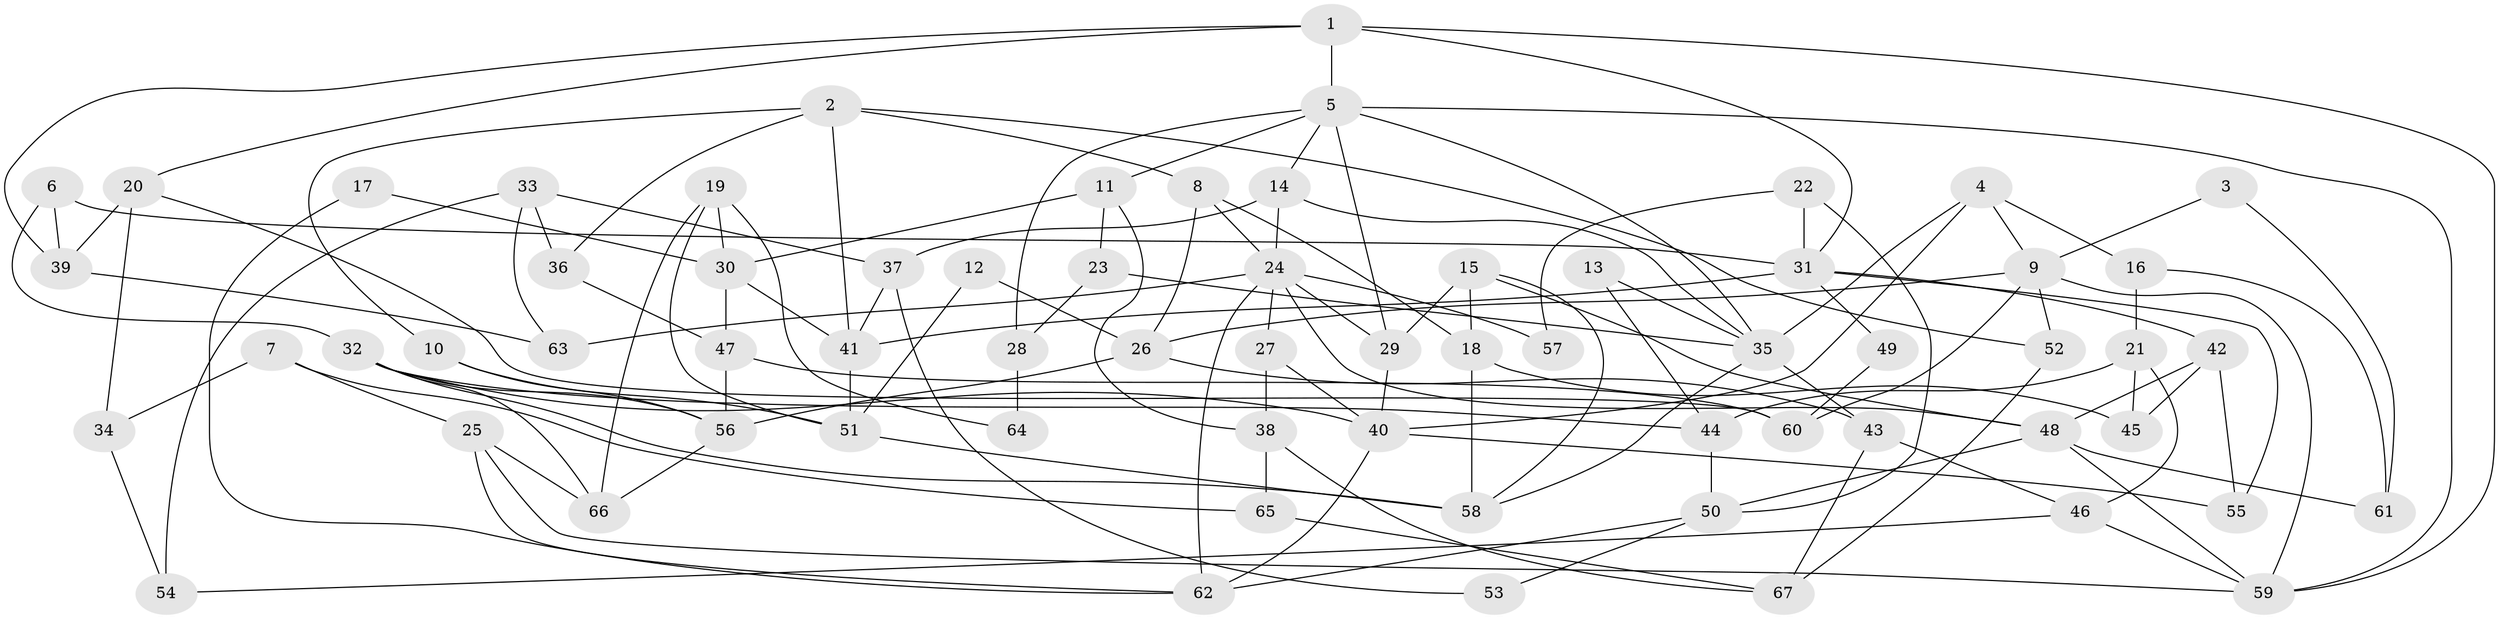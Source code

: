 // coarse degree distribution, {10: 0.07692307692307693, 7: 0.19230769230769232, 2: 0.15384615384615385, 12: 0.038461538461538464, 11: 0.038461538461538464, 5: 0.15384615384615385, 4: 0.11538461538461539, 8: 0.038461538461538464, 6: 0.11538461538461539, 3: 0.07692307692307693}
// Generated by graph-tools (version 1.1) at 2025/18/03/04/25 18:18:32]
// undirected, 67 vertices, 134 edges
graph export_dot {
graph [start="1"]
  node [color=gray90,style=filled];
  1;
  2;
  3;
  4;
  5;
  6;
  7;
  8;
  9;
  10;
  11;
  12;
  13;
  14;
  15;
  16;
  17;
  18;
  19;
  20;
  21;
  22;
  23;
  24;
  25;
  26;
  27;
  28;
  29;
  30;
  31;
  32;
  33;
  34;
  35;
  36;
  37;
  38;
  39;
  40;
  41;
  42;
  43;
  44;
  45;
  46;
  47;
  48;
  49;
  50;
  51;
  52;
  53;
  54;
  55;
  56;
  57;
  58;
  59;
  60;
  61;
  62;
  63;
  64;
  65;
  66;
  67;
  1 -- 59;
  1 -- 5;
  1 -- 20;
  1 -- 31;
  1 -- 39;
  2 -- 41;
  2 -- 52;
  2 -- 8;
  2 -- 10;
  2 -- 36;
  3 -- 9;
  3 -- 61;
  4 -- 40;
  4 -- 9;
  4 -- 16;
  4 -- 35;
  5 -- 29;
  5 -- 59;
  5 -- 11;
  5 -- 14;
  5 -- 28;
  5 -- 35;
  6 -- 31;
  6 -- 39;
  6 -- 32;
  7 -- 34;
  7 -- 25;
  7 -- 65;
  8 -- 24;
  8 -- 18;
  8 -- 26;
  9 -- 59;
  9 -- 26;
  9 -- 52;
  9 -- 60;
  10 -- 51;
  10 -- 56;
  11 -- 30;
  11 -- 23;
  11 -- 38;
  12 -- 51;
  12 -- 26;
  13 -- 35;
  13 -- 44;
  14 -- 35;
  14 -- 24;
  14 -- 37;
  15 -- 58;
  15 -- 18;
  15 -- 29;
  15 -- 48;
  16 -- 21;
  16 -- 61;
  17 -- 62;
  17 -- 30;
  18 -- 58;
  18 -- 45;
  19 -- 51;
  19 -- 66;
  19 -- 30;
  19 -- 64;
  20 -- 60;
  20 -- 34;
  20 -- 39;
  21 -- 44;
  21 -- 45;
  21 -- 46;
  22 -- 50;
  22 -- 31;
  22 -- 57;
  23 -- 35;
  23 -- 28;
  24 -- 27;
  24 -- 29;
  24 -- 48;
  24 -- 57;
  24 -- 62;
  24 -- 63;
  25 -- 66;
  25 -- 59;
  25 -- 62;
  26 -- 56;
  26 -- 43;
  27 -- 38;
  27 -- 40;
  28 -- 64;
  29 -- 40;
  30 -- 41;
  30 -- 47;
  31 -- 42;
  31 -- 41;
  31 -- 49;
  31 -- 55;
  32 -- 40;
  32 -- 44;
  32 -- 56;
  32 -- 58;
  32 -- 66;
  33 -- 63;
  33 -- 36;
  33 -- 37;
  33 -- 54;
  34 -- 54;
  35 -- 43;
  35 -- 58;
  36 -- 47;
  37 -- 41;
  37 -- 53;
  38 -- 67;
  38 -- 65;
  39 -- 63;
  40 -- 62;
  40 -- 55;
  41 -- 51;
  42 -- 55;
  42 -- 48;
  42 -- 45;
  43 -- 46;
  43 -- 67;
  44 -- 50;
  46 -- 54;
  46 -- 59;
  47 -- 56;
  47 -- 60;
  48 -- 50;
  48 -- 59;
  48 -- 61;
  49 -- 60;
  50 -- 62;
  50 -- 53;
  51 -- 58;
  52 -- 67;
  56 -- 66;
  65 -- 67;
}
